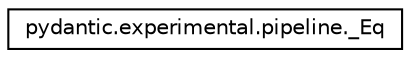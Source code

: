 digraph "Graphical Class Hierarchy"
{
 // LATEX_PDF_SIZE
  edge [fontname="Helvetica",fontsize="10",labelfontname="Helvetica",labelfontsize="10"];
  node [fontname="Helvetica",fontsize="10",shape=record];
  rankdir="LR";
  Node0 [label="pydantic.experimental.pipeline._Eq",height=0.2,width=0.4,color="black", fillcolor="white", style="filled",URL="$classpydantic_1_1experimental_1_1pipeline_1_1__Eq.html",tooltip=" "];
}
